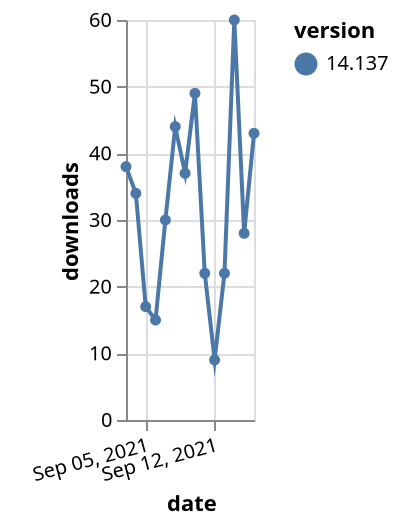 {"$schema": "https://vega.github.io/schema/vega-lite/v5.json", "description": "A simple bar chart with embedded data.", "data": {"values": [{"date": "2021-09-03", "total": 35088, "delta": 38, "version": "14.137"}, {"date": "2021-09-04", "total": 35122, "delta": 34, "version": "14.137"}, {"date": "2021-09-05", "total": 35139, "delta": 17, "version": "14.137"}, {"date": "2021-09-06", "total": 35154, "delta": 15, "version": "14.137"}, {"date": "2021-09-07", "total": 35184, "delta": 30, "version": "14.137"}, {"date": "2021-09-08", "total": 35228, "delta": 44, "version": "14.137"}, {"date": "2021-09-09", "total": 35265, "delta": 37, "version": "14.137"}, {"date": "2021-09-10", "total": 35314, "delta": 49, "version": "14.137"}, {"date": "2021-09-11", "total": 35336, "delta": 22, "version": "14.137"}, {"date": "2021-09-12", "total": 35345, "delta": 9, "version": "14.137"}, {"date": "2021-09-13", "total": 35367, "delta": 22, "version": "14.137"}, {"date": "2021-09-14", "total": 35427, "delta": 60, "version": "14.137"}, {"date": "2021-09-15", "total": 35455, "delta": 28, "version": "14.137"}, {"date": "2021-09-16", "total": 35498, "delta": 43, "version": "14.137"}]}, "width": "container", "mark": {"type": "line", "point": {"filled": true}}, "encoding": {"x": {"field": "date", "type": "temporal", "timeUnit": "yearmonthdate", "title": "date", "axis": {"labelAngle": -15}}, "y": {"field": "delta", "type": "quantitative", "title": "downloads"}, "color": {"field": "version", "type": "nominal"}, "tooltip": {"field": "delta"}}}